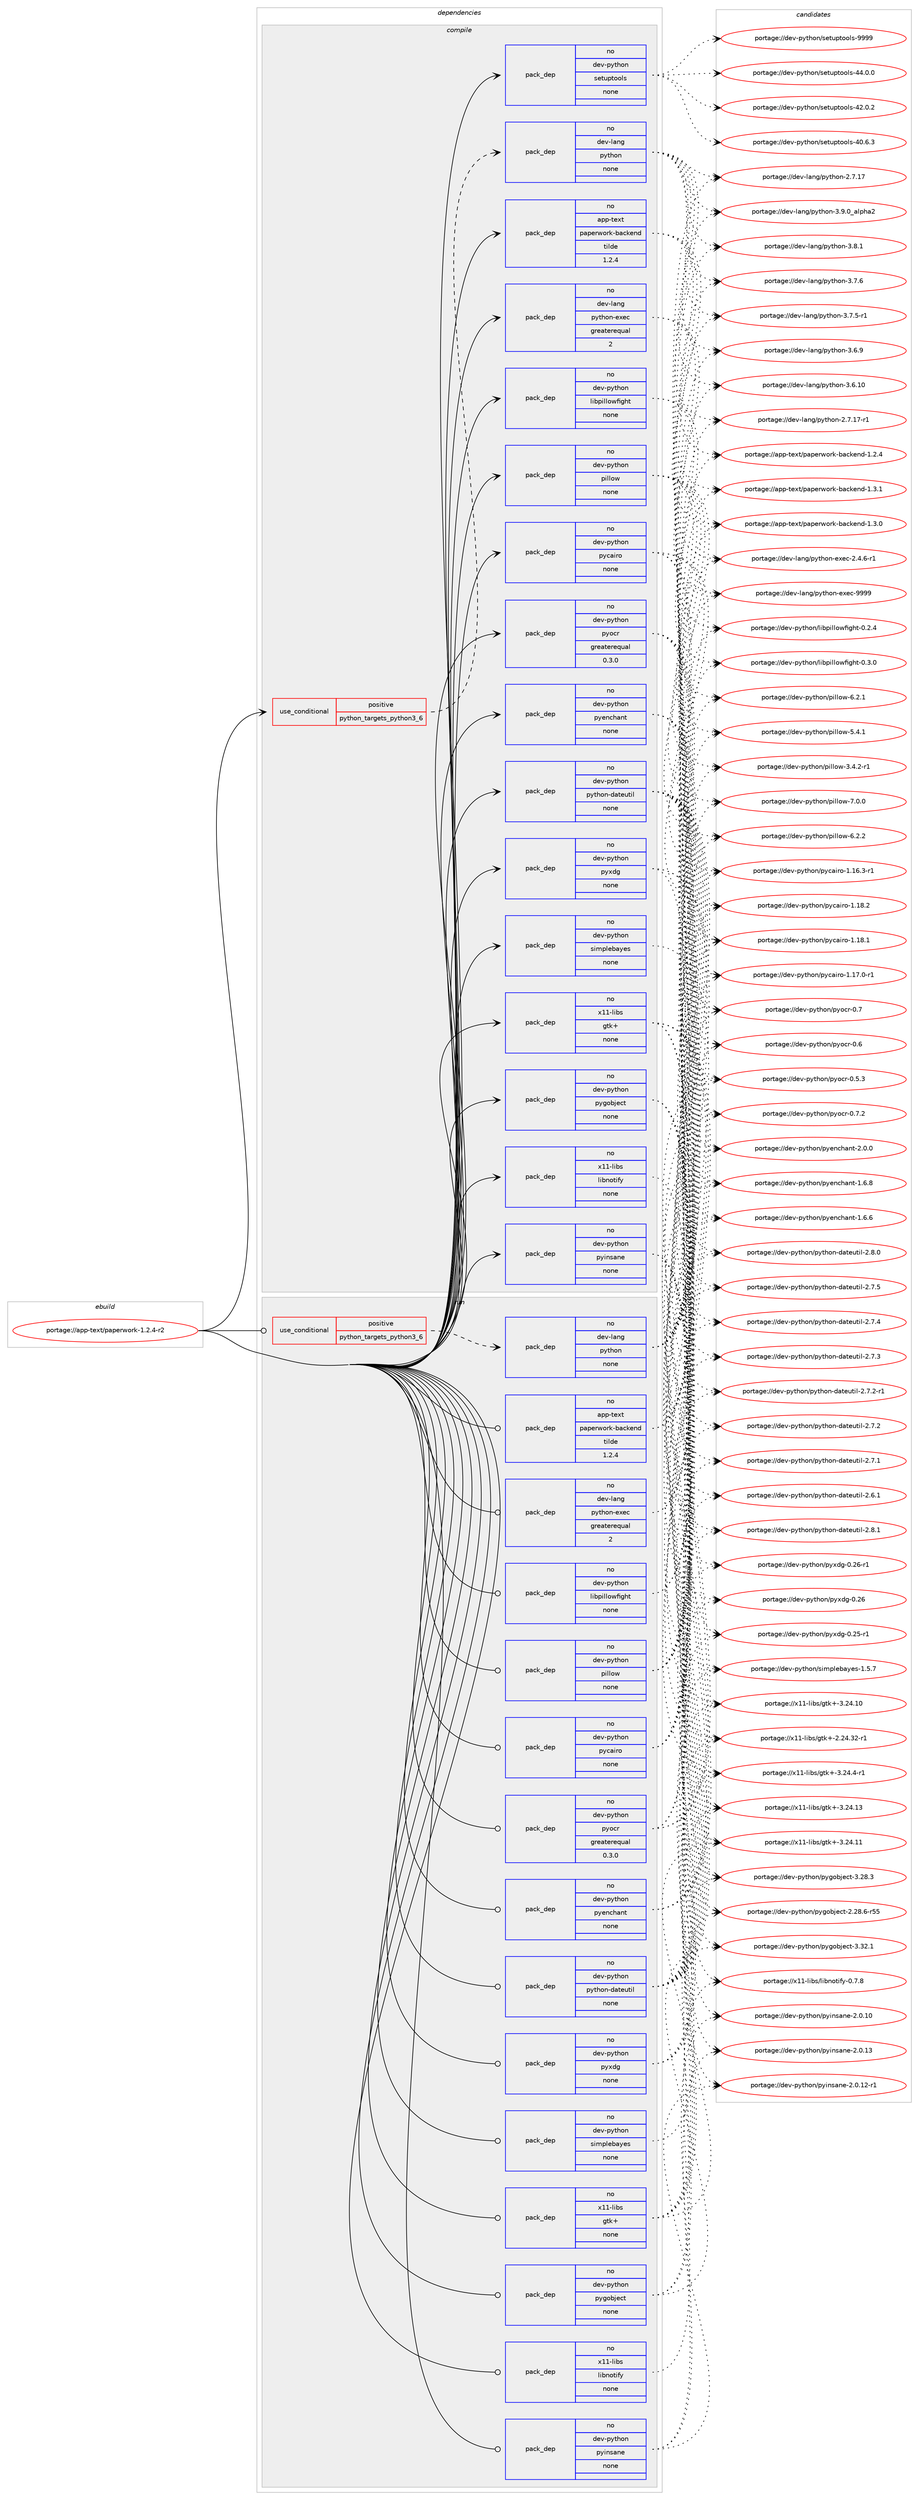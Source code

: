 digraph prolog {

# *************
# Graph options
# *************

newrank=true;
concentrate=true;
compound=true;
graph [rankdir=LR,fontname=Helvetica,fontsize=10,ranksep=1.5];#, ranksep=2.5, nodesep=0.2];
edge  [arrowhead=vee];
node  [fontname=Helvetica,fontsize=10];

# **********
# The ebuild
# **********

subgraph cluster_leftcol {
color=gray;
label=<<i>ebuild</i>>;
id [label="portage://app-text/paperwork-1.2.4-r2", color=red, width=4, href="../app-text/paperwork-1.2.4-r2.svg"];
}

# ****************
# The dependencies
# ****************

subgraph cluster_midcol {
color=gray;
label=<<i>dependencies</i>>;
subgraph cluster_compile {
fillcolor="#eeeeee";
style=filled;
label=<<i>compile</i>>;
subgraph cond139957 {
dependency594360 [label=<<TABLE BORDER="0" CELLBORDER="1" CELLSPACING="0" CELLPADDING="4"><TR><TD ROWSPAN="3" CELLPADDING="10">use_conditional</TD></TR><TR><TD>positive</TD></TR><TR><TD>python_targets_python3_6</TD></TR></TABLE>>, shape=none, color=red];
subgraph pack446479 {
dependency594361 [label=<<TABLE BORDER="0" CELLBORDER="1" CELLSPACING="0" CELLPADDING="4" WIDTH="220"><TR><TD ROWSPAN="6" CELLPADDING="30">pack_dep</TD></TR><TR><TD WIDTH="110">no</TD></TR><TR><TD>dev-lang</TD></TR><TR><TD>python</TD></TR><TR><TD>none</TD></TR><TR><TD></TD></TR></TABLE>>, shape=none, color=blue];
}
dependency594360:e -> dependency594361:w [weight=20,style="dashed",arrowhead="vee"];
}
id:e -> dependency594360:w [weight=20,style="solid",arrowhead="vee"];
subgraph pack446480 {
dependency594362 [label=<<TABLE BORDER="0" CELLBORDER="1" CELLSPACING="0" CELLPADDING="4" WIDTH="220"><TR><TD ROWSPAN="6" CELLPADDING="30">pack_dep</TD></TR><TR><TD WIDTH="110">no</TD></TR><TR><TD>app-text</TD></TR><TR><TD>paperwork-backend</TD></TR><TR><TD>tilde</TD></TR><TR><TD>1.2.4</TD></TR></TABLE>>, shape=none, color=blue];
}
id:e -> dependency594362:w [weight=20,style="solid",arrowhead="vee"];
subgraph pack446481 {
dependency594363 [label=<<TABLE BORDER="0" CELLBORDER="1" CELLSPACING="0" CELLPADDING="4" WIDTH="220"><TR><TD ROWSPAN="6" CELLPADDING="30">pack_dep</TD></TR><TR><TD WIDTH="110">no</TD></TR><TR><TD>dev-lang</TD></TR><TR><TD>python-exec</TD></TR><TR><TD>greaterequal</TD></TR><TR><TD>2</TD></TR></TABLE>>, shape=none, color=blue];
}
id:e -> dependency594363:w [weight=20,style="solid",arrowhead="vee"];
subgraph pack446482 {
dependency594364 [label=<<TABLE BORDER="0" CELLBORDER="1" CELLSPACING="0" CELLPADDING="4" WIDTH="220"><TR><TD ROWSPAN="6" CELLPADDING="30">pack_dep</TD></TR><TR><TD WIDTH="110">no</TD></TR><TR><TD>dev-python</TD></TR><TR><TD>libpillowfight</TD></TR><TR><TD>none</TD></TR><TR><TD></TD></TR></TABLE>>, shape=none, color=blue];
}
id:e -> dependency594364:w [weight=20,style="solid",arrowhead="vee"];
subgraph pack446483 {
dependency594365 [label=<<TABLE BORDER="0" CELLBORDER="1" CELLSPACING="0" CELLPADDING="4" WIDTH="220"><TR><TD ROWSPAN="6" CELLPADDING="30">pack_dep</TD></TR><TR><TD WIDTH="110">no</TD></TR><TR><TD>dev-python</TD></TR><TR><TD>pillow</TD></TR><TR><TD>none</TD></TR><TR><TD></TD></TR></TABLE>>, shape=none, color=blue];
}
id:e -> dependency594365:w [weight=20,style="solid",arrowhead="vee"];
subgraph pack446484 {
dependency594366 [label=<<TABLE BORDER="0" CELLBORDER="1" CELLSPACING="0" CELLPADDING="4" WIDTH="220"><TR><TD ROWSPAN="6" CELLPADDING="30">pack_dep</TD></TR><TR><TD WIDTH="110">no</TD></TR><TR><TD>dev-python</TD></TR><TR><TD>pycairo</TD></TR><TR><TD>none</TD></TR><TR><TD></TD></TR></TABLE>>, shape=none, color=blue];
}
id:e -> dependency594366:w [weight=20,style="solid",arrowhead="vee"];
subgraph pack446485 {
dependency594367 [label=<<TABLE BORDER="0" CELLBORDER="1" CELLSPACING="0" CELLPADDING="4" WIDTH="220"><TR><TD ROWSPAN="6" CELLPADDING="30">pack_dep</TD></TR><TR><TD WIDTH="110">no</TD></TR><TR><TD>dev-python</TD></TR><TR><TD>pyenchant</TD></TR><TR><TD>none</TD></TR><TR><TD></TD></TR></TABLE>>, shape=none, color=blue];
}
id:e -> dependency594367:w [weight=20,style="solid",arrowhead="vee"];
subgraph pack446486 {
dependency594368 [label=<<TABLE BORDER="0" CELLBORDER="1" CELLSPACING="0" CELLPADDING="4" WIDTH="220"><TR><TD ROWSPAN="6" CELLPADDING="30">pack_dep</TD></TR><TR><TD WIDTH="110">no</TD></TR><TR><TD>dev-python</TD></TR><TR><TD>pygobject</TD></TR><TR><TD>none</TD></TR><TR><TD></TD></TR></TABLE>>, shape=none, color=blue];
}
id:e -> dependency594368:w [weight=20,style="solid",arrowhead="vee"];
subgraph pack446487 {
dependency594369 [label=<<TABLE BORDER="0" CELLBORDER="1" CELLSPACING="0" CELLPADDING="4" WIDTH="220"><TR><TD ROWSPAN="6" CELLPADDING="30">pack_dep</TD></TR><TR><TD WIDTH="110">no</TD></TR><TR><TD>dev-python</TD></TR><TR><TD>pyinsane</TD></TR><TR><TD>none</TD></TR><TR><TD></TD></TR></TABLE>>, shape=none, color=blue];
}
id:e -> dependency594369:w [weight=20,style="solid",arrowhead="vee"];
subgraph pack446488 {
dependency594370 [label=<<TABLE BORDER="0" CELLBORDER="1" CELLSPACING="0" CELLPADDING="4" WIDTH="220"><TR><TD ROWSPAN="6" CELLPADDING="30">pack_dep</TD></TR><TR><TD WIDTH="110">no</TD></TR><TR><TD>dev-python</TD></TR><TR><TD>pyocr</TD></TR><TR><TD>greaterequal</TD></TR><TR><TD>0.3.0</TD></TR></TABLE>>, shape=none, color=blue];
}
id:e -> dependency594370:w [weight=20,style="solid",arrowhead="vee"];
subgraph pack446489 {
dependency594371 [label=<<TABLE BORDER="0" CELLBORDER="1" CELLSPACING="0" CELLPADDING="4" WIDTH="220"><TR><TD ROWSPAN="6" CELLPADDING="30">pack_dep</TD></TR><TR><TD WIDTH="110">no</TD></TR><TR><TD>dev-python</TD></TR><TR><TD>python-dateutil</TD></TR><TR><TD>none</TD></TR><TR><TD></TD></TR></TABLE>>, shape=none, color=blue];
}
id:e -> dependency594371:w [weight=20,style="solid",arrowhead="vee"];
subgraph pack446490 {
dependency594372 [label=<<TABLE BORDER="0" CELLBORDER="1" CELLSPACING="0" CELLPADDING="4" WIDTH="220"><TR><TD ROWSPAN="6" CELLPADDING="30">pack_dep</TD></TR><TR><TD WIDTH="110">no</TD></TR><TR><TD>dev-python</TD></TR><TR><TD>pyxdg</TD></TR><TR><TD>none</TD></TR><TR><TD></TD></TR></TABLE>>, shape=none, color=blue];
}
id:e -> dependency594372:w [weight=20,style="solid",arrowhead="vee"];
subgraph pack446491 {
dependency594373 [label=<<TABLE BORDER="0" CELLBORDER="1" CELLSPACING="0" CELLPADDING="4" WIDTH="220"><TR><TD ROWSPAN="6" CELLPADDING="30">pack_dep</TD></TR><TR><TD WIDTH="110">no</TD></TR><TR><TD>dev-python</TD></TR><TR><TD>setuptools</TD></TR><TR><TD>none</TD></TR><TR><TD></TD></TR></TABLE>>, shape=none, color=blue];
}
id:e -> dependency594373:w [weight=20,style="solid",arrowhead="vee"];
subgraph pack446492 {
dependency594374 [label=<<TABLE BORDER="0" CELLBORDER="1" CELLSPACING="0" CELLPADDING="4" WIDTH="220"><TR><TD ROWSPAN="6" CELLPADDING="30">pack_dep</TD></TR><TR><TD WIDTH="110">no</TD></TR><TR><TD>dev-python</TD></TR><TR><TD>simplebayes</TD></TR><TR><TD>none</TD></TR><TR><TD></TD></TR></TABLE>>, shape=none, color=blue];
}
id:e -> dependency594374:w [weight=20,style="solid",arrowhead="vee"];
subgraph pack446493 {
dependency594375 [label=<<TABLE BORDER="0" CELLBORDER="1" CELLSPACING="0" CELLPADDING="4" WIDTH="220"><TR><TD ROWSPAN="6" CELLPADDING="30">pack_dep</TD></TR><TR><TD WIDTH="110">no</TD></TR><TR><TD>x11-libs</TD></TR><TR><TD>gtk+</TD></TR><TR><TD>none</TD></TR><TR><TD></TD></TR></TABLE>>, shape=none, color=blue];
}
id:e -> dependency594375:w [weight=20,style="solid",arrowhead="vee"];
subgraph pack446494 {
dependency594376 [label=<<TABLE BORDER="0" CELLBORDER="1" CELLSPACING="0" CELLPADDING="4" WIDTH="220"><TR><TD ROWSPAN="6" CELLPADDING="30">pack_dep</TD></TR><TR><TD WIDTH="110">no</TD></TR><TR><TD>x11-libs</TD></TR><TR><TD>libnotify</TD></TR><TR><TD>none</TD></TR><TR><TD></TD></TR></TABLE>>, shape=none, color=blue];
}
id:e -> dependency594376:w [weight=20,style="solid",arrowhead="vee"];
}
subgraph cluster_compileandrun {
fillcolor="#eeeeee";
style=filled;
label=<<i>compile and run</i>>;
}
subgraph cluster_run {
fillcolor="#eeeeee";
style=filled;
label=<<i>run</i>>;
subgraph cond139958 {
dependency594377 [label=<<TABLE BORDER="0" CELLBORDER="1" CELLSPACING="0" CELLPADDING="4"><TR><TD ROWSPAN="3" CELLPADDING="10">use_conditional</TD></TR><TR><TD>positive</TD></TR><TR><TD>python_targets_python3_6</TD></TR></TABLE>>, shape=none, color=red];
subgraph pack446495 {
dependency594378 [label=<<TABLE BORDER="0" CELLBORDER="1" CELLSPACING="0" CELLPADDING="4" WIDTH="220"><TR><TD ROWSPAN="6" CELLPADDING="30">pack_dep</TD></TR><TR><TD WIDTH="110">no</TD></TR><TR><TD>dev-lang</TD></TR><TR><TD>python</TD></TR><TR><TD>none</TD></TR><TR><TD></TD></TR></TABLE>>, shape=none, color=blue];
}
dependency594377:e -> dependency594378:w [weight=20,style="dashed",arrowhead="vee"];
}
id:e -> dependency594377:w [weight=20,style="solid",arrowhead="odot"];
subgraph pack446496 {
dependency594379 [label=<<TABLE BORDER="0" CELLBORDER="1" CELLSPACING="0" CELLPADDING="4" WIDTH="220"><TR><TD ROWSPAN="6" CELLPADDING="30">pack_dep</TD></TR><TR><TD WIDTH="110">no</TD></TR><TR><TD>app-text</TD></TR><TR><TD>paperwork-backend</TD></TR><TR><TD>tilde</TD></TR><TR><TD>1.2.4</TD></TR></TABLE>>, shape=none, color=blue];
}
id:e -> dependency594379:w [weight=20,style="solid",arrowhead="odot"];
subgraph pack446497 {
dependency594380 [label=<<TABLE BORDER="0" CELLBORDER="1" CELLSPACING="0" CELLPADDING="4" WIDTH="220"><TR><TD ROWSPAN="6" CELLPADDING="30">pack_dep</TD></TR><TR><TD WIDTH="110">no</TD></TR><TR><TD>dev-lang</TD></TR><TR><TD>python-exec</TD></TR><TR><TD>greaterequal</TD></TR><TR><TD>2</TD></TR></TABLE>>, shape=none, color=blue];
}
id:e -> dependency594380:w [weight=20,style="solid",arrowhead="odot"];
subgraph pack446498 {
dependency594381 [label=<<TABLE BORDER="0" CELLBORDER="1" CELLSPACING="0" CELLPADDING="4" WIDTH="220"><TR><TD ROWSPAN="6" CELLPADDING="30">pack_dep</TD></TR><TR><TD WIDTH="110">no</TD></TR><TR><TD>dev-python</TD></TR><TR><TD>libpillowfight</TD></TR><TR><TD>none</TD></TR><TR><TD></TD></TR></TABLE>>, shape=none, color=blue];
}
id:e -> dependency594381:w [weight=20,style="solid",arrowhead="odot"];
subgraph pack446499 {
dependency594382 [label=<<TABLE BORDER="0" CELLBORDER="1" CELLSPACING="0" CELLPADDING="4" WIDTH="220"><TR><TD ROWSPAN="6" CELLPADDING="30">pack_dep</TD></TR><TR><TD WIDTH="110">no</TD></TR><TR><TD>dev-python</TD></TR><TR><TD>pillow</TD></TR><TR><TD>none</TD></TR><TR><TD></TD></TR></TABLE>>, shape=none, color=blue];
}
id:e -> dependency594382:w [weight=20,style="solid",arrowhead="odot"];
subgraph pack446500 {
dependency594383 [label=<<TABLE BORDER="0" CELLBORDER="1" CELLSPACING="0" CELLPADDING="4" WIDTH="220"><TR><TD ROWSPAN="6" CELLPADDING="30">pack_dep</TD></TR><TR><TD WIDTH="110">no</TD></TR><TR><TD>dev-python</TD></TR><TR><TD>pycairo</TD></TR><TR><TD>none</TD></TR><TR><TD></TD></TR></TABLE>>, shape=none, color=blue];
}
id:e -> dependency594383:w [weight=20,style="solid",arrowhead="odot"];
subgraph pack446501 {
dependency594384 [label=<<TABLE BORDER="0" CELLBORDER="1" CELLSPACING="0" CELLPADDING="4" WIDTH="220"><TR><TD ROWSPAN="6" CELLPADDING="30">pack_dep</TD></TR><TR><TD WIDTH="110">no</TD></TR><TR><TD>dev-python</TD></TR><TR><TD>pyenchant</TD></TR><TR><TD>none</TD></TR><TR><TD></TD></TR></TABLE>>, shape=none, color=blue];
}
id:e -> dependency594384:w [weight=20,style="solid",arrowhead="odot"];
subgraph pack446502 {
dependency594385 [label=<<TABLE BORDER="0" CELLBORDER="1" CELLSPACING="0" CELLPADDING="4" WIDTH="220"><TR><TD ROWSPAN="6" CELLPADDING="30">pack_dep</TD></TR><TR><TD WIDTH="110">no</TD></TR><TR><TD>dev-python</TD></TR><TR><TD>pygobject</TD></TR><TR><TD>none</TD></TR><TR><TD></TD></TR></TABLE>>, shape=none, color=blue];
}
id:e -> dependency594385:w [weight=20,style="solid",arrowhead="odot"];
subgraph pack446503 {
dependency594386 [label=<<TABLE BORDER="0" CELLBORDER="1" CELLSPACING="0" CELLPADDING="4" WIDTH="220"><TR><TD ROWSPAN="6" CELLPADDING="30">pack_dep</TD></TR><TR><TD WIDTH="110">no</TD></TR><TR><TD>dev-python</TD></TR><TR><TD>pyinsane</TD></TR><TR><TD>none</TD></TR><TR><TD></TD></TR></TABLE>>, shape=none, color=blue];
}
id:e -> dependency594386:w [weight=20,style="solid",arrowhead="odot"];
subgraph pack446504 {
dependency594387 [label=<<TABLE BORDER="0" CELLBORDER="1" CELLSPACING="0" CELLPADDING="4" WIDTH="220"><TR><TD ROWSPAN="6" CELLPADDING="30">pack_dep</TD></TR><TR><TD WIDTH="110">no</TD></TR><TR><TD>dev-python</TD></TR><TR><TD>pyocr</TD></TR><TR><TD>greaterequal</TD></TR><TR><TD>0.3.0</TD></TR></TABLE>>, shape=none, color=blue];
}
id:e -> dependency594387:w [weight=20,style="solid",arrowhead="odot"];
subgraph pack446505 {
dependency594388 [label=<<TABLE BORDER="0" CELLBORDER="1" CELLSPACING="0" CELLPADDING="4" WIDTH="220"><TR><TD ROWSPAN="6" CELLPADDING="30">pack_dep</TD></TR><TR><TD WIDTH="110">no</TD></TR><TR><TD>dev-python</TD></TR><TR><TD>python-dateutil</TD></TR><TR><TD>none</TD></TR><TR><TD></TD></TR></TABLE>>, shape=none, color=blue];
}
id:e -> dependency594388:w [weight=20,style="solid",arrowhead="odot"];
subgraph pack446506 {
dependency594389 [label=<<TABLE BORDER="0" CELLBORDER="1" CELLSPACING="0" CELLPADDING="4" WIDTH="220"><TR><TD ROWSPAN="6" CELLPADDING="30">pack_dep</TD></TR><TR><TD WIDTH="110">no</TD></TR><TR><TD>dev-python</TD></TR><TR><TD>pyxdg</TD></TR><TR><TD>none</TD></TR><TR><TD></TD></TR></TABLE>>, shape=none, color=blue];
}
id:e -> dependency594389:w [weight=20,style="solid",arrowhead="odot"];
subgraph pack446507 {
dependency594390 [label=<<TABLE BORDER="0" CELLBORDER="1" CELLSPACING="0" CELLPADDING="4" WIDTH="220"><TR><TD ROWSPAN="6" CELLPADDING="30">pack_dep</TD></TR><TR><TD WIDTH="110">no</TD></TR><TR><TD>dev-python</TD></TR><TR><TD>simplebayes</TD></TR><TR><TD>none</TD></TR><TR><TD></TD></TR></TABLE>>, shape=none, color=blue];
}
id:e -> dependency594390:w [weight=20,style="solid",arrowhead="odot"];
subgraph pack446508 {
dependency594391 [label=<<TABLE BORDER="0" CELLBORDER="1" CELLSPACING="0" CELLPADDING="4" WIDTH="220"><TR><TD ROWSPAN="6" CELLPADDING="30">pack_dep</TD></TR><TR><TD WIDTH="110">no</TD></TR><TR><TD>x11-libs</TD></TR><TR><TD>gtk+</TD></TR><TR><TD>none</TD></TR><TR><TD></TD></TR></TABLE>>, shape=none, color=blue];
}
id:e -> dependency594391:w [weight=20,style="solid",arrowhead="odot"];
subgraph pack446509 {
dependency594392 [label=<<TABLE BORDER="0" CELLBORDER="1" CELLSPACING="0" CELLPADDING="4" WIDTH="220"><TR><TD ROWSPAN="6" CELLPADDING="30">pack_dep</TD></TR><TR><TD WIDTH="110">no</TD></TR><TR><TD>x11-libs</TD></TR><TR><TD>libnotify</TD></TR><TR><TD>none</TD></TR><TR><TD></TD></TR></TABLE>>, shape=none, color=blue];
}
id:e -> dependency594392:w [weight=20,style="solid",arrowhead="odot"];
}
}

# **************
# The candidates
# **************

subgraph cluster_choices {
rank=same;
color=gray;
label=<<i>candidates</i>>;

subgraph choice446479 {
color=black;
nodesep=1;
choice10010111845108971101034711212111610411111045514657464895971081121049750 [label="portage://dev-lang/python-3.9.0_alpha2", color=red, width=4,href="../dev-lang/python-3.9.0_alpha2.svg"];
choice100101118451089711010347112121116104111110455146564649 [label="portage://dev-lang/python-3.8.1", color=red, width=4,href="../dev-lang/python-3.8.1.svg"];
choice100101118451089711010347112121116104111110455146554654 [label="portage://dev-lang/python-3.7.6", color=red, width=4,href="../dev-lang/python-3.7.6.svg"];
choice1001011184510897110103471121211161041111104551465546534511449 [label="portage://dev-lang/python-3.7.5-r1", color=red, width=4,href="../dev-lang/python-3.7.5-r1.svg"];
choice100101118451089711010347112121116104111110455146544657 [label="portage://dev-lang/python-3.6.9", color=red, width=4,href="../dev-lang/python-3.6.9.svg"];
choice10010111845108971101034711212111610411111045514654464948 [label="portage://dev-lang/python-3.6.10", color=red, width=4,href="../dev-lang/python-3.6.10.svg"];
choice100101118451089711010347112121116104111110455046554649554511449 [label="portage://dev-lang/python-2.7.17-r1", color=red, width=4,href="../dev-lang/python-2.7.17-r1.svg"];
choice10010111845108971101034711212111610411111045504655464955 [label="portage://dev-lang/python-2.7.17", color=red, width=4,href="../dev-lang/python-2.7.17.svg"];
dependency594361:e -> choice10010111845108971101034711212111610411111045514657464895971081121049750:w [style=dotted,weight="100"];
dependency594361:e -> choice100101118451089711010347112121116104111110455146564649:w [style=dotted,weight="100"];
dependency594361:e -> choice100101118451089711010347112121116104111110455146554654:w [style=dotted,weight="100"];
dependency594361:e -> choice1001011184510897110103471121211161041111104551465546534511449:w [style=dotted,weight="100"];
dependency594361:e -> choice100101118451089711010347112121116104111110455146544657:w [style=dotted,weight="100"];
dependency594361:e -> choice10010111845108971101034711212111610411111045514654464948:w [style=dotted,weight="100"];
dependency594361:e -> choice100101118451089711010347112121116104111110455046554649554511449:w [style=dotted,weight="100"];
dependency594361:e -> choice10010111845108971101034711212111610411111045504655464955:w [style=dotted,weight="100"];
}
subgraph choice446480 {
color=black;
nodesep=1;
choice9711211245116101120116471129711210111411911111410745989799107101110100454946514649 [label="portage://app-text/paperwork-backend-1.3.1", color=red, width=4,href="../app-text/paperwork-backend-1.3.1.svg"];
choice9711211245116101120116471129711210111411911111410745989799107101110100454946514648 [label="portage://app-text/paperwork-backend-1.3.0", color=red, width=4,href="../app-text/paperwork-backend-1.3.0.svg"];
choice9711211245116101120116471129711210111411911111410745989799107101110100454946504652 [label="portage://app-text/paperwork-backend-1.2.4", color=red, width=4,href="../app-text/paperwork-backend-1.2.4.svg"];
dependency594362:e -> choice9711211245116101120116471129711210111411911111410745989799107101110100454946514649:w [style=dotted,weight="100"];
dependency594362:e -> choice9711211245116101120116471129711210111411911111410745989799107101110100454946514648:w [style=dotted,weight="100"];
dependency594362:e -> choice9711211245116101120116471129711210111411911111410745989799107101110100454946504652:w [style=dotted,weight="100"];
}
subgraph choice446481 {
color=black;
nodesep=1;
choice10010111845108971101034711212111610411111045101120101994557575757 [label="portage://dev-lang/python-exec-9999", color=red, width=4,href="../dev-lang/python-exec-9999.svg"];
choice10010111845108971101034711212111610411111045101120101994550465246544511449 [label="portage://dev-lang/python-exec-2.4.6-r1", color=red, width=4,href="../dev-lang/python-exec-2.4.6-r1.svg"];
dependency594363:e -> choice10010111845108971101034711212111610411111045101120101994557575757:w [style=dotted,weight="100"];
dependency594363:e -> choice10010111845108971101034711212111610411111045101120101994550465246544511449:w [style=dotted,weight="100"];
}
subgraph choice446482 {
color=black;
nodesep=1;
choice100101118451121211161041111104710810598112105108108111119102105103104116454846514648 [label="portage://dev-python/libpillowfight-0.3.0", color=red, width=4,href="../dev-python/libpillowfight-0.3.0.svg"];
choice100101118451121211161041111104710810598112105108108111119102105103104116454846504652 [label="portage://dev-python/libpillowfight-0.2.4", color=red, width=4,href="../dev-python/libpillowfight-0.2.4.svg"];
dependency594364:e -> choice100101118451121211161041111104710810598112105108108111119102105103104116454846514648:w [style=dotted,weight="100"];
dependency594364:e -> choice100101118451121211161041111104710810598112105108108111119102105103104116454846504652:w [style=dotted,weight="100"];
}
subgraph choice446483 {
color=black;
nodesep=1;
choice1001011184511212111610411111047112105108108111119455546484648 [label="portage://dev-python/pillow-7.0.0", color=red, width=4,href="../dev-python/pillow-7.0.0.svg"];
choice1001011184511212111610411111047112105108108111119455446504650 [label="portage://dev-python/pillow-6.2.2", color=red, width=4,href="../dev-python/pillow-6.2.2.svg"];
choice1001011184511212111610411111047112105108108111119455446504649 [label="portage://dev-python/pillow-6.2.1", color=red, width=4,href="../dev-python/pillow-6.2.1.svg"];
choice1001011184511212111610411111047112105108108111119455346524649 [label="portage://dev-python/pillow-5.4.1", color=red, width=4,href="../dev-python/pillow-5.4.1.svg"];
choice10010111845112121116104111110471121051081081111194551465246504511449 [label="portage://dev-python/pillow-3.4.2-r1", color=red, width=4,href="../dev-python/pillow-3.4.2-r1.svg"];
dependency594365:e -> choice1001011184511212111610411111047112105108108111119455546484648:w [style=dotted,weight="100"];
dependency594365:e -> choice1001011184511212111610411111047112105108108111119455446504650:w [style=dotted,weight="100"];
dependency594365:e -> choice1001011184511212111610411111047112105108108111119455446504649:w [style=dotted,weight="100"];
dependency594365:e -> choice1001011184511212111610411111047112105108108111119455346524649:w [style=dotted,weight="100"];
dependency594365:e -> choice10010111845112121116104111110471121051081081111194551465246504511449:w [style=dotted,weight="100"];
}
subgraph choice446484 {
color=black;
nodesep=1;
choice1001011184511212111610411111047112121999710511411145494649564650 [label="portage://dev-python/pycairo-1.18.2", color=red, width=4,href="../dev-python/pycairo-1.18.2.svg"];
choice1001011184511212111610411111047112121999710511411145494649564649 [label="portage://dev-python/pycairo-1.18.1", color=red, width=4,href="../dev-python/pycairo-1.18.1.svg"];
choice10010111845112121116104111110471121219997105114111454946495546484511449 [label="portage://dev-python/pycairo-1.17.0-r1", color=red, width=4,href="../dev-python/pycairo-1.17.0-r1.svg"];
choice10010111845112121116104111110471121219997105114111454946495446514511449 [label="portage://dev-python/pycairo-1.16.3-r1", color=red, width=4,href="../dev-python/pycairo-1.16.3-r1.svg"];
dependency594366:e -> choice1001011184511212111610411111047112121999710511411145494649564650:w [style=dotted,weight="100"];
dependency594366:e -> choice1001011184511212111610411111047112121999710511411145494649564649:w [style=dotted,weight="100"];
dependency594366:e -> choice10010111845112121116104111110471121219997105114111454946495546484511449:w [style=dotted,weight="100"];
dependency594366:e -> choice10010111845112121116104111110471121219997105114111454946495446514511449:w [style=dotted,weight="100"];
}
subgraph choice446485 {
color=black;
nodesep=1;
choice10010111845112121116104111110471121211011109910497110116455046484648 [label="portage://dev-python/pyenchant-2.0.0", color=red, width=4,href="../dev-python/pyenchant-2.0.0.svg"];
choice10010111845112121116104111110471121211011109910497110116454946544656 [label="portage://dev-python/pyenchant-1.6.8", color=red, width=4,href="../dev-python/pyenchant-1.6.8.svg"];
choice10010111845112121116104111110471121211011109910497110116454946544654 [label="portage://dev-python/pyenchant-1.6.6", color=red, width=4,href="../dev-python/pyenchant-1.6.6.svg"];
dependency594367:e -> choice10010111845112121116104111110471121211011109910497110116455046484648:w [style=dotted,weight="100"];
dependency594367:e -> choice10010111845112121116104111110471121211011109910497110116454946544656:w [style=dotted,weight="100"];
dependency594367:e -> choice10010111845112121116104111110471121211011109910497110116454946544654:w [style=dotted,weight="100"];
}
subgraph choice446486 {
color=black;
nodesep=1;
choice1001011184511212111610411111047112121103111981061019911645514651504649 [label="portage://dev-python/pygobject-3.32.1", color=red, width=4,href="../dev-python/pygobject-3.32.1.svg"];
choice1001011184511212111610411111047112121103111981061019911645514650564651 [label="portage://dev-python/pygobject-3.28.3", color=red, width=4,href="../dev-python/pygobject-3.28.3.svg"];
choice1001011184511212111610411111047112121103111981061019911645504650564654451145353 [label="portage://dev-python/pygobject-2.28.6-r55", color=red, width=4,href="../dev-python/pygobject-2.28.6-r55.svg"];
dependency594368:e -> choice1001011184511212111610411111047112121103111981061019911645514651504649:w [style=dotted,weight="100"];
dependency594368:e -> choice1001011184511212111610411111047112121103111981061019911645514650564651:w [style=dotted,weight="100"];
dependency594368:e -> choice1001011184511212111610411111047112121103111981061019911645504650564654451145353:w [style=dotted,weight="100"];
}
subgraph choice446487 {
color=black;
nodesep=1;
choice10010111845112121116104111110471121211051101159711010145504648464951 [label="portage://dev-python/pyinsane-2.0.13", color=red, width=4,href="../dev-python/pyinsane-2.0.13.svg"];
choice100101118451121211161041111104711212110511011597110101455046484649504511449 [label="portage://dev-python/pyinsane-2.0.12-r1", color=red, width=4,href="../dev-python/pyinsane-2.0.12-r1.svg"];
choice10010111845112121116104111110471121211051101159711010145504648464948 [label="portage://dev-python/pyinsane-2.0.10", color=red, width=4,href="../dev-python/pyinsane-2.0.10.svg"];
dependency594369:e -> choice10010111845112121116104111110471121211051101159711010145504648464951:w [style=dotted,weight="100"];
dependency594369:e -> choice100101118451121211161041111104711212110511011597110101455046484649504511449:w [style=dotted,weight="100"];
dependency594369:e -> choice10010111845112121116104111110471121211051101159711010145504648464948:w [style=dotted,weight="100"];
}
subgraph choice446488 {
color=black;
nodesep=1;
choice100101118451121211161041111104711212111199114454846554650 [label="portage://dev-python/pyocr-0.7.2", color=red, width=4,href="../dev-python/pyocr-0.7.2.svg"];
choice10010111845112121116104111110471121211119911445484655 [label="portage://dev-python/pyocr-0.7", color=red, width=4,href="../dev-python/pyocr-0.7.svg"];
choice10010111845112121116104111110471121211119911445484654 [label="portage://dev-python/pyocr-0.6", color=red, width=4,href="../dev-python/pyocr-0.6.svg"];
choice100101118451121211161041111104711212111199114454846534651 [label="portage://dev-python/pyocr-0.5.3", color=red, width=4,href="../dev-python/pyocr-0.5.3.svg"];
dependency594370:e -> choice100101118451121211161041111104711212111199114454846554650:w [style=dotted,weight="100"];
dependency594370:e -> choice10010111845112121116104111110471121211119911445484655:w [style=dotted,weight="100"];
dependency594370:e -> choice10010111845112121116104111110471121211119911445484654:w [style=dotted,weight="100"];
dependency594370:e -> choice100101118451121211161041111104711212111199114454846534651:w [style=dotted,weight="100"];
}
subgraph choice446489 {
color=black;
nodesep=1;
choice10010111845112121116104111110471121211161041111104510097116101117116105108455046564649 [label="portage://dev-python/python-dateutil-2.8.1", color=red, width=4,href="../dev-python/python-dateutil-2.8.1.svg"];
choice10010111845112121116104111110471121211161041111104510097116101117116105108455046564648 [label="portage://dev-python/python-dateutil-2.8.0", color=red, width=4,href="../dev-python/python-dateutil-2.8.0.svg"];
choice10010111845112121116104111110471121211161041111104510097116101117116105108455046554653 [label="portage://dev-python/python-dateutil-2.7.5", color=red, width=4,href="../dev-python/python-dateutil-2.7.5.svg"];
choice10010111845112121116104111110471121211161041111104510097116101117116105108455046554652 [label="portage://dev-python/python-dateutil-2.7.4", color=red, width=4,href="../dev-python/python-dateutil-2.7.4.svg"];
choice10010111845112121116104111110471121211161041111104510097116101117116105108455046554651 [label="portage://dev-python/python-dateutil-2.7.3", color=red, width=4,href="../dev-python/python-dateutil-2.7.3.svg"];
choice100101118451121211161041111104711212111610411111045100971161011171161051084550465546504511449 [label="portage://dev-python/python-dateutil-2.7.2-r1", color=red, width=4,href="../dev-python/python-dateutil-2.7.2-r1.svg"];
choice10010111845112121116104111110471121211161041111104510097116101117116105108455046554650 [label="portage://dev-python/python-dateutil-2.7.2", color=red, width=4,href="../dev-python/python-dateutil-2.7.2.svg"];
choice10010111845112121116104111110471121211161041111104510097116101117116105108455046554649 [label="portage://dev-python/python-dateutil-2.7.1", color=red, width=4,href="../dev-python/python-dateutil-2.7.1.svg"];
choice10010111845112121116104111110471121211161041111104510097116101117116105108455046544649 [label="portage://dev-python/python-dateutil-2.6.1", color=red, width=4,href="../dev-python/python-dateutil-2.6.1.svg"];
dependency594371:e -> choice10010111845112121116104111110471121211161041111104510097116101117116105108455046564649:w [style=dotted,weight="100"];
dependency594371:e -> choice10010111845112121116104111110471121211161041111104510097116101117116105108455046564648:w [style=dotted,weight="100"];
dependency594371:e -> choice10010111845112121116104111110471121211161041111104510097116101117116105108455046554653:w [style=dotted,weight="100"];
dependency594371:e -> choice10010111845112121116104111110471121211161041111104510097116101117116105108455046554652:w [style=dotted,weight="100"];
dependency594371:e -> choice10010111845112121116104111110471121211161041111104510097116101117116105108455046554651:w [style=dotted,weight="100"];
dependency594371:e -> choice100101118451121211161041111104711212111610411111045100971161011171161051084550465546504511449:w [style=dotted,weight="100"];
dependency594371:e -> choice10010111845112121116104111110471121211161041111104510097116101117116105108455046554650:w [style=dotted,weight="100"];
dependency594371:e -> choice10010111845112121116104111110471121211161041111104510097116101117116105108455046554649:w [style=dotted,weight="100"];
dependency594371:e -> choice10010111845112121116104111110471121211161041111104510097116101117116105108455046544649:w [style=dotted,weight="100"];
}
subgraph choice446490 {
color=black;
nodesep=1;
choice100101118451121211161041111104711212112010010345484650544511449 [label="portage://dev-python/pyxdg-0.26-r1", color=red, width=4,href="../dev-python/pyxdg-0.26-r1.svg"];
choice10010111845112121116104111110471121211201001034548465054 [label="portage://dev-python/pyxdg-0.26", color=red, width=4,href="../dev-python/pyxdg-0.26.svg"];
choice100101118451121211161041111104711212112010010345484650534511449 [label="portage://dev-python/pyxdg-0.25-r1", color=red, width=4,href="../dev-python/pyxdg-0.25-r1.svg"];
dependency594372:e -> choice100101118451121211161041111104711212112010010345484650544511449:w [style=dotted,weight="100"];
dependency594372:e -> choice10010111845112121116104111110471121211201001034548465054:w [style=dotted,weight="100"];
dependency594372:e -> choice100101118451121211161041111104711212112010010345484650534511449:w [style=dotted,weight="100"];
}
subgraph choice446491 {
color=black;
nodesep=1;
choice10010111845112121116104111110471151011161171121161111111081154557575757 [label="portage://dev-python/setuptools-9999", color=red, width=4,href="../dev-python/setuptools-9999.svg"];
choice100101118451121211161041111104711510111611711211611111110811545525246484648 [label="portage://dev-python/setuptools-44.0.0", color=red, width=4,href="../dev-python/setuptools-44.0.0.svg"];
choice100101118451121211161041111104711510111611711211611111110811545525046484650 [label="portage://dev-python/setuptools-42.0.2", color=red, width=4,href="../dev-python/setuptools-42.0.2.svg"];
choice100101118451121211161041111104711510111611711211611111110811545524846544651 [label="portage://dev-python/setuptools-40.6.3", color=red, width=4,href="../dev-python/setuptools-40.6.3.svg"];
dependency594373:e -> choice10010111845112121116104111110471151011161171121161111111081154557575757:w [style=dotted,weight="100"];
dependency594373:e -> choice100101118451121211161041111104711510111611711211611111110811545525246484648:w [style=dotted,weight="100"];
dependency594373:e -> choice100101118451121211161041111104711510111611711211611111110811545525046484650:w [style=dotted,weight="100"];
dependency594373:e -> choice100101118451121211161041111104711510111611711211611111110811545524846544651:w [style=dotted,weight="100"];
}
subgraph choice446492 {
color=black;
nodesep=1;
choice10010111845112121116104111110471151051091121081019897121101115454946534655 [label="portage://dev-python/simplebayes-1.5.7", color=red, width=4,href="../dev-python/simplebayes-1.5.7.svg"];
dependency594374:e -> choice10010111845112121116104111110471151051091121081019897121101115454946534655:w [style=dotted,weight="100"];
}
subgraph choice446493 {
color=black;
nodesep=1;
choice120494945108105981154710311610743455146505246524511449 [label="portage://x11-libs/gtk+-3.24.4-r1", color=red, width=4,href="../x11-libs/gtk+-3.24.4-r1.svg"];
choice1204949451081059811547103116107434551465052464951 [label="portage://x11-libs/gtk+-3.24.13", color=red, width=4,href="../x11-libs/gtk+-3.24.13.svg"];
choice1204949451081059811547103116107434551465052464949 [label="portage://x11-libs/gtk+-3.24.11", color=red, width=4,href="../x11-libs/gtk+-3.24.11.svg"];
choice1204949451081059811547103116107434551465052464948 [label="portage://x11-libs/gtk+-3.24.10", color=red, width=4,href="../x11-libs/gtk+-3.24.10.svg"];
choice12049494510810598115471031161074345504650524651504511449 [label="portage://x11-libs/gtk+-2.24.32-r1", color=red, width=4,href="../x11-libs/gtk+-2.24.32-r1.svg"];
dependency594375:e -> choice120494945108105981154710311610743455146505246524511449:w [style=dotted,weight="100"];
dependency594375:e -> choice1204949451081059811547103116107434551465052464951:w [style=dotted,weight="100"];
dependency594375:e -> choice1204949451081059811547103116107434551465052464949:w [style=dotted,weight="100"];
dependency594375:e -> choice1204949451081059811547103116107434551465052464948:w [style=dotted,weight="100"];
dependency594375:e -> choice12049494510810598115471031161074345504650524651504511449:w [style=dotted,weight="100"];
}
subgraph choice446494 {
color=black;
nodesep=1;
choice120494945108105981154710810598110111116105102121454846554656 [label="portage://x11-libs/libnotify-0.7.8", color=red, width=4,href="../x11-libs/libnotify-0.7.8.svg"];
dependency594376:e -> choice120494945108105981154710810598110111116105102121454846554656:w [style=dotted,weight="100"];
}
subgraph choice446495 {
color=black;
nodesep=1;
choice10010111845108971101034711212111610411111045514657464895971081121049750 [label="portage://dev-lang/python-3.9.0_alpha2", color=red, width=4,href="../dev-lang/python-3.9.0_alpha2.svg"];
choice100101118451089711010347112121116104111110455146564649 [label="portage://dev-lang/python-3.8.1", color=red, width=4,href="../dev-lang/python-3.8.1.svg"];
choice100101118451089711010347112121116104111110455146554654 [label="portage://dev-lang/python-3.7.6", color=red, width=4,href="../dev-lang/python-3.7.6.svg"];
choice1001011184510897110103471121211161041111104551465546534511449 [label="portage://dev-lang/python-3.7.5-r1", color=red, width=4,href="../dev-lang/python-3.7.5-r1.svg"];
choice100101118451089711010347112121116104111110455146544657 [label="portage://dev-lang/python-3.6.9", color=red, width=4,href="../dev-lang/python-3.6.9.svg"];
choice10010111845108971101034711212111610411111045514654464948 [label="portage://dev-lang/python-3.6.10", color=red, width=4,href="../dev-lang/python-3.6.10.svg"];
choice100101118451089711010347112121116104111110455046554649554511449 [label="portage://dev-lang/python-2.7.17-r1", color=red, width=4,href="../dev-lang/python-2.7.17-r1.svg"];
choice10010111845108971101034711212111610411111045504655464955 [label="portage://dev-lang/python-2.7.17", color=red, width=4,href="../dev-lang/python-2.7.17.svg"];
dependency594378:e -> choice10010111845108971101034711212111610411111045514657464895971081121049750:w [style=dotted,weight="100"];
dependency594378:e -> choice100101118451089711010347112121116104111110455146564649:w [style=dotted,weight="100"];
dependency594378:e -> choice100101118451089711010347112121116104111110455146554654:w [style=dotted,weight="100"];
dependency594378:e -> choice1001011184510897110103471121211161041111104551465546534511449:w [style=dotted,weight="100"];
dependency594378:e -> choice100101118451089711010347112121116104111110455146544657:w [style=dotted,weight="100"];
dependency594378:e -> choice10010111845108971101034711212111610411111045514654464948:w [style=dotted,weight="100"];
dependency594378:e -> choice100101118451089711010347112121116104111110455046554649554511449:w [style=dotted,weight="100"];
dependency594378:e -> choice10010111845108971101034711212111610411111045504655464955:w [style=dotted,weight="100"];
}
subgraph choice446496 {
color=black;
nodesep=1;
choice9711211245116101120116471129711210111411911111410745989799107101110100454946514649 [label="portage://app-text/paperwork-backend-1.3.1", color=red, width=4,href="../app-text/paperwork-backend-1.3.1.svg"];
choice9711211245116101120116471129711210111411911111410745989799107101110100454946514648 [label="portage://app-text/paperwork-backend-1.3.0", color=red, width=4,href="../app-text/paperwork-backend-1.3.0.svg"];
choice9711211245116101120116471129711210111411911111410745989799107101110100454946504652 [label="portage://app-text/paperwork-backend-1.2.4", color=red, width=4,href="../app-text/paperwork-backend-1.2.4.svg"];
dependency594379:e -> choice9711211245116101120116471129711210111411911111410745989799107101110100454946514649:w [style=dotted,weight="100"];
dependency594379:e -> choice9711211245116101120116471129711210111411911111410745989799107101110100454946514648:w [style=dotted,weight="100"];
dependency594379:e -> choice9711211245116101120116471129711210111411911111410745989799107101110100454946504652:w [style=dotted,weight="100"];
}
subgraph choice446497 {
color=black;
nodesep=1;
choice10010111845108971101034711212111610411111045101120101994557575757 [label="portage://dev-lang/python-exec-9999", color=red, width=4,href="../dev-lang/python-exec-9999.svg"];
choice10010111845108971101034711212111610411111045101120101994550465246544511449 [label="portage://dev-lang/python-exec-2.4.6-r1", color=red, width=4,href="../dev-lang/python-exec-2.4.6-r1.svg"];
dependency594380:e -> choice10010111845108971101034711212111610411111045101120101994557575757:w [style=dotted,weight="100"];
dependency594380:e -> choice10010111845108971101034711212111610411111045101120101994550465246544511449:w [style=dotted,weight="100"];
}
subgraph choice446498 {
color=black;
nodesep=1;
choice100101118451121211161041111104710810598112105108108111119102105103104116454846514648 [label="portage://dev-python/libpillowfight-0.3.0", color=red, width=4,href="../dev-python/libpillowfight-0.3.0.svg"];
choice100101118451121211161041111104710810598112105108108111119102105103104116454846504652 [label="portage://dev-python/libpillowfight-0.2.4", color=red, width=4,href="../dev-python/libpillowfight-0.2.4.svg"];
dependency594381:e -> choice100101118451121211161041111104710810598112105108108111119102105103104116454846514648:w [style=dotted,weight="100"];
dependency594381:e -> choice100101118451121211161041111104710810598112105108108111119102105103104116454846504652:w [style=dotted,weight="100"];
}
subgraph choice446499 {
color=black;
nodesep=1;
choice1001011184511212111610411111047112105108108111119455546484648 [label="portage://dev-python/pillow-7.0.0", color=red, width=4,href="../dev-python/pillow-7.0.0.svg"];
choice1001011184511212111610411111047112105108108111119455446504650 [label="portage://dev-python/pillow-6.2.2", color=red, width=4,href="../dev-python/pillow-6.2.2.svg"];
choice1001011184511212111610411111047112105108108111119455446504649 [label="portage://dev-python/pillow-6.2.1", color=red, width=4,href="../dev-python/pillow-6.2.1.svg"];
choice1001011184511212111610411111047112105108108111119455346524649 [label="portage://dev-python/pillow-5.4.1", color=red, width=4,href="../dev-python/pillow-5.4.1.svg"];
choice10010111845112121116104111110471121051081081111194551465246504511449 [label="portage://dev-python/pillow-3.4.2-r1", color=red, width=4,href="../dev-python/pillow-3.4.2-r1.svg"];
dependency594382:e -> choice1001011184511212111610411111047112105108108111119455546484648:w [style=dotted,weight="100"];
dependency594382:e -> choice1001011184511212111610411111047112105108108111119455446504650:w [style=dotted,weight="100"];
dependency594382:e -> choice1001011184511212111610411111047112105108108111119455446504649:w [style=dotted,weight="100"];
dependency594382:e -> choice1001011184511212111610411111047112105108108111119455346524649:w [style=dotted,weight="100"];
dependency594382:e -> choice10010111845112121116104111110471121051081081111194551465246504511449:w [style=dotted,weight="100"];
}
subgraph choice446500 {
color=black;
nodesep=1;
choice1001011184511212111610411111047112121999710511411145494649564650 [label="portage://dev-python/pycairo-1.18.2", color=red, width=4,href="../dev-python/pycairo-1.18.2.svg"];
choice1001011184511212111610411111047112121999710511411145494649564649 [label="portage://dev-python/pycairo-1.18.1", color=red, width=4,href="../dev-python/pycairo-1.18.1.svg"];
choice10010111845112121116104111110471121219997105114111454946495546484511449 [label="portage://dev-python/pycairo-1.17.0-r1", color=red, width=4,href="../dev-python/pycairo-1.17.0-r1.svg"];
choice10010111845112121116104111110471121219997105114111454946495446514511449 [label="portage://dev-python/pycairo-1.16.3-r1", color=red, width=4,href="../dev-python/pycairo-1.16.3-r1.svg"];
dependency594383:e -> choice1001011184511212111610411111047112121999710511411145494649564650:w [style=dotted,weight="100"];
dependency594383:e -> choice1001011184511212111610411111047112121999710511411145494649564649:w [style=dotted,weight="100"];
dependency594383:e -> choice10010111845112121116104111110471121219997105114111454946495546484511449:w [style=dotted,weight="100"];
dependency594383:e -> choice10010111845112121116104111110471121219997105114111454946495446514511449:w [style=dotted,weight="100"];
}
subgraph choice446501 {
color=black;
nodesep=1;
choice10010111845112121116104111110471121211011109910497110116455046484648 [label="portage://dev-python/pyenchant-2.0.0", color=red, width=4,href="../dev-python/pyenchant-2.0.0.svg"];
choice10010111845112121116104111110471121211011109910497110116454946544656 [label="portage://dev-python/pyenchant-1.6.8", color=red, width=4,href="../dev-python/pyenchant-1.6.8.svg"];
choice10010111845112121116104111110471121211011109910497110116454946544654 [label="portage://dev-python/pyenchant-1.6.6", color=red, width=4,href="../dev-python/pyenchant-1.6.6.svg"];
dependency594384:e -> choice10010111845112121116104111110471121211011109910497110116455046484648:w [style=dotted,weight="100"];
dependency594384:e -> choice10010111845112121116104111110471121211011109910497110116454946544656:w [style=dotted,weight="100"];
dependency594384:e -> choice10010111845112121116104111110471121211011109910497110116454946544654:w [style=dotted,weight="100"];
}
subgraph choice446502 {
color=black;
nodesep=1;
choice1001011184511212111610411111047112121103111981061019911645514651504649 [label="portage://dev-python/pygobject-3.32.1", color=red, width=4,href="../dev-python/pygobject-3.32.1.svg"];
choice1001011184511212111610411111047112121103111981061019911645514650564651 [label="portage://dev-python/pygobject-3.28.3", color=red, width=4,href="../dev-python/pygobject-3.28.3.svg"];
choice1001011184511212111610411111047112121103111981061019911645504650564654451145353 [label="portage://dev-python/pygobject-2.28.6-r55", color=red, width=4,href="../dev-python/pygobject-2.28.6-r55.svg"];
dependency594385:e -> choice1001011184511212111610411111047112121103111981061019911645514651504649:w [style=dotted,weight="100"];
dependency594385:e -> choice1001011184511212111610411111047112121103111981061019911645514650564651:w [style=dotted,weight="100"];
dependency594385:e -> choice1001011184511212111610411111047112121103111981061019911645504650564654451145353:w [style=dotted,weight="100"];
}
subgraph choice446503 {
color=black;
nodesep=1;
choice10010111845112121116104111110471121211051101159711010145504648464951 [label="portage://dev-python/pyinsane-2.0.13", color=red, width=4,href="../dev-python/pyinsane-2.0.13.svg"];
choice100101118451121211161041111104711212110511011597110101455046484649504511449 [label="portage://dev-python/pyinsane-2.0.12-r1", color=red, width=4,href="../dev-python/pyinsane-2.0.12-r1.svg"];
choice10010111845112121116104111110471121211051101159711010145504648464948 [label="portage://dev-python/pyinsane-2.0.10", color=red, width=4,href="../dev-python/pyinsane-2.0.10.svg"];
dependency594386:e -> choice10010111845112121116104111110471121211051101159711010145504648464951:w [style=dotted,weight="100"];
dependency594386:e -> choice100101118451121211161041111104711212110511011597110101455046484649504511449:w [style=dotted,weight="100"];
dependency594386:e -> choice10010111845112121116104111110471121211051101159711010145504648464948:w [style=dotted,weight="100"];
}
subgraph choice446504 {
color=black;
nodesep=1;
choice100101118451121211161041111104711212111199114454846554650 [label="portage://dev-python/pyocr-0.7.2", color=red, width=4,href="../dev-python/pyocr-0.7.2.svg"];
choice10010111845112121116104111110471121211119911445484655 [label="portage://dev-python/pyocr-0.7", color=red, width=4,href="../dev-python/pyocr-0.7.svg"];
choice10010111845112121116104111110471121211119911445484654 [label="portage://dev-python/pyocr-0.6", color=red, width=4,href="../dev-python/pyocr-0.6.svg"];
choice100101118451121211161041111104711212111199114454846534651 [label="portage://dev-python/pyocr-0.5.3", color=red, width=4,href="../dev-python/pyocr-0.5.3.svg"];
dependency594387:e -> choice100101118451121211161041111104711212111199114454846554650:w [style=dotted,weight="100"];
dependency594387:e -> choice10010111845112121116104111110471121211119911445484655:w [style=dotted,weight="100"];
dependency594387:e -> choice10010111845112121116104111110471121211119911445484654:w [style=dotted,weight="100"];
dependency594387:e -> choice100101118451121211161041111104711212111199114454846534651:w [style=dotted,weight="100"];
}
subgraph choice446505 {
color=black;
nodesep=1;
choice10010111845112121116104111110471121211161041111104510097116101117116105108455046564649 [label="portage://dev-python/python-dateutil-2.8.1", color=red, width=4,href="../dev-python/python-dateutil-2.8.1.svg"];
choice10010111845112121116104111110471121211161041111104510097116101117116105108455046564648 [label="portage://dev-python/python-dateutil-2.8.0", color=red, width=4,href="../dev-python/python-dateutil-2.8.0.svg"];
choice10010111845112121116104111110471121211161041111104510097116101117116105108455046554653 [label="portage://dev-python/python-dateutil-2.7.5", color=red, width=4,href="../dev-python/python-dateutil-2.7.5.svg"];
choice10010111845112121116104111110471121211161041111104510097116101117116105108455046554652 [label="portage://dev-python/python-dateutil-2.7.4", color=red, width=4,href="../dev-python/python-dateutil-2.7.4.svg"];
choice10010111845112121116104111110471121211161041111104510097116101117116105108455046554651 [label="portage://dev-python/python-dateutil-2.7.3", color=red, width=4,href="../dev-python/python-dateutil-2.7.3.svg"];
choice100101118451121211161041111104711212111610411111045100971161011171161051084550465546504511449 [label="portage://dev-python/python-dateutil-2.7.2-r1", color=red, width=4,href="../dev-python/python-dateutil-2.7.2-r1.svg"];
choice10010111845112121116104111110471121211161041111104510097116101117116105108455046554650 [label="portage://dev-python/python-dateutil-2.7.2", color=red, width=4,href="../dev-python/python-dateutil-2.7.2.svg"];
choice10010111845112121116104111110471121211161041111104510097116101117116105108455046554649 [label="portage://dev-python/python-dateutil-2.7.1", color=red, width=4,href="../dev-python/python-dateutil-2.7.1.svg"];
choice10010111845112121116104111110471121211161041111104510097116101117116105108455046544649 [label="portage://dev-python/python-dateutil-2.6.1", color=red, width=4,href="../dev-python/python-dateutil-2.6.1.svg"];
dependency594388:e -> choice10010111845112121116104111110471121211161041111104510097116101117116105108455046564649:w [style=dotted,weight="100"];
dependency594388:e -> choice10010111845112121116104111110471121211161041111104510097116101117116105108455046564648:w [style=dotted,weight="100"];
dependency594388:e -> choice10010111845112121116104111110471121211161041111104510097116101117116105108455046554653:w [style=dotted,weight="100"];
dependency594388:e -> choice10010111845112121116104111110471121211161041111104510097116101117116105108455046554652:w [style=dotted,weight="100"];
dependency594388:e -> choice10010111845112121116104111110471121211161041111104510097116101117116105108455046554651:w [style=dotted,weight="100"];
dependency594388:e -> choice100101118451121211161041111104711212111610411111045100971161011171161051084550465546504511449:w [style=dotted,weight="100"];
dependency594388:e -> choice10010111845112121116104111110471121211161041111104510097116101117116105108455046554650:w [style=dotted,weight="100"];
dependency594388:e -> choice10010111845112121116104111110471121211161041111104510097116101117116105108455046554649:w [style=dotted,weight="100"];
dependency594388:e -> choice10010111845112121116104111110471121211161041111104510097116101117116105108455046544649:w [style=dotted,weight="100"];
}
subgraph choice446506 {
color=black;
nodesep=1;
choice100101118451121211161041111104711212112010010345484650544511449 [label="portage://dev-python/pyxdg-0.26-r1", color=red, width=4,href="../dev-python/pyxdg-0.26-r1.svg"];
choice10010111845112121116104111110471121211201001034548465054 [label="portage://dev-python/pyxdg-0.26", color=red, width=4,href="../dev-python/pyxdg-0.26.svg"];
choice100101118451121211161041111104711212112010010345484650534511449 [label="portage://dev-python/pyxdg-0.25-r1", color=red, width=4,href="../dev-python/pyxdg-0.25-r1.svg"];
dependency594389:e -> choice100101118451121211161041111104711212112010010345484650544511449:w [style=dotted,weight="100"];
dependency594389:e -> choice10010111845112121116104111110471121211201001034548465054:w [style=dotted,weight="100"];
dependency594389:e -> choice100101118451121211161041111104711212112010010345484650534511449:w [style=dotted,weight="100"];
}
subgraph choice446507 {
color=black;
nodesep=1;
choice10010111845112121116104111110471151051091121081019897121101115454946534655 [label="portage://dev-python/simplebayes-1.5.7", color=red, width=4,href="../dev-python/simplebayes-1.5.7.svg"];
dependency594390:e -> choice10010111845112121116104111110471151051091121081019897121101115454946534655:w [style=dotted,weight="100"];
}
subgraph choice446508 {
color=black;
nodesep=1;
choice120494945108105981154710311610743455146505246524511449 [label="portage://x11-libs/gtk+-3.24.4-r1", color=red, width=4,href="../x11-libs/gtk+-3.24.4-r1.svg"];
choice1204949451081059811547103116107434551465052464951 [label="portage://x11-libs/gtk+-3.24.13", color=red, width=4,href="../x11-libs/gtk+-3.24.13.svg"];
choice1204949451081059811547103116107434551465052464949 [label="portage://x11-libs/gtk+-3.24.11", color=red, width=4,href="../x11-libs/gtk+-3.24.11.svg"];
choice1204949451081059811547103116107434551465052464948 [label="portage://x11-libs/gtk+-3.24.10", color=red, width=4,href="../x11-libs/gtk+-3.24.10.svg"];
choice12049494510810598115471031161074345504650524651504511449 [label="portage://x11-libs/gtk+-2.24.32-r1", color=red, width=4,href="../x11-libs/gtk+-2.24.32-r1.svg"];
dependency594391:e -> choice120494945108105981154710311610743455146505246524511449:w [style=dotted,weight="100"];
dependency594391:e -> choice1204949451081059811547103116107434551465052464951:w [style=dotted,weight="100"];
dependency594391:e -> choice1204949451081059811547103116107434551465052464949:w [style=dotted,weight="100"];
dependency594391:e -> choice1204949451081059811547103116107434551465052464948:w [style=dotted,weight="100"];
dependency594391:e -> choice12049494510810598115471031161074345504650524651504511449:w [style=dotted,weight="100"];
}
subgraph choice446509 {
color=black;
nodesep=1;
choice120494945108105981154710810598110111116105102121454846554656 [label="portage://x11-libs/libnotify-0.7.8", color=red, width=4,href="../x11-libs/libnotify-0.7.8.svg"];
dependency594392:e -> choice120494945108105981154710810598110111116105102121454846554656:w [style=dotted,weight="100"];
}
}

}
